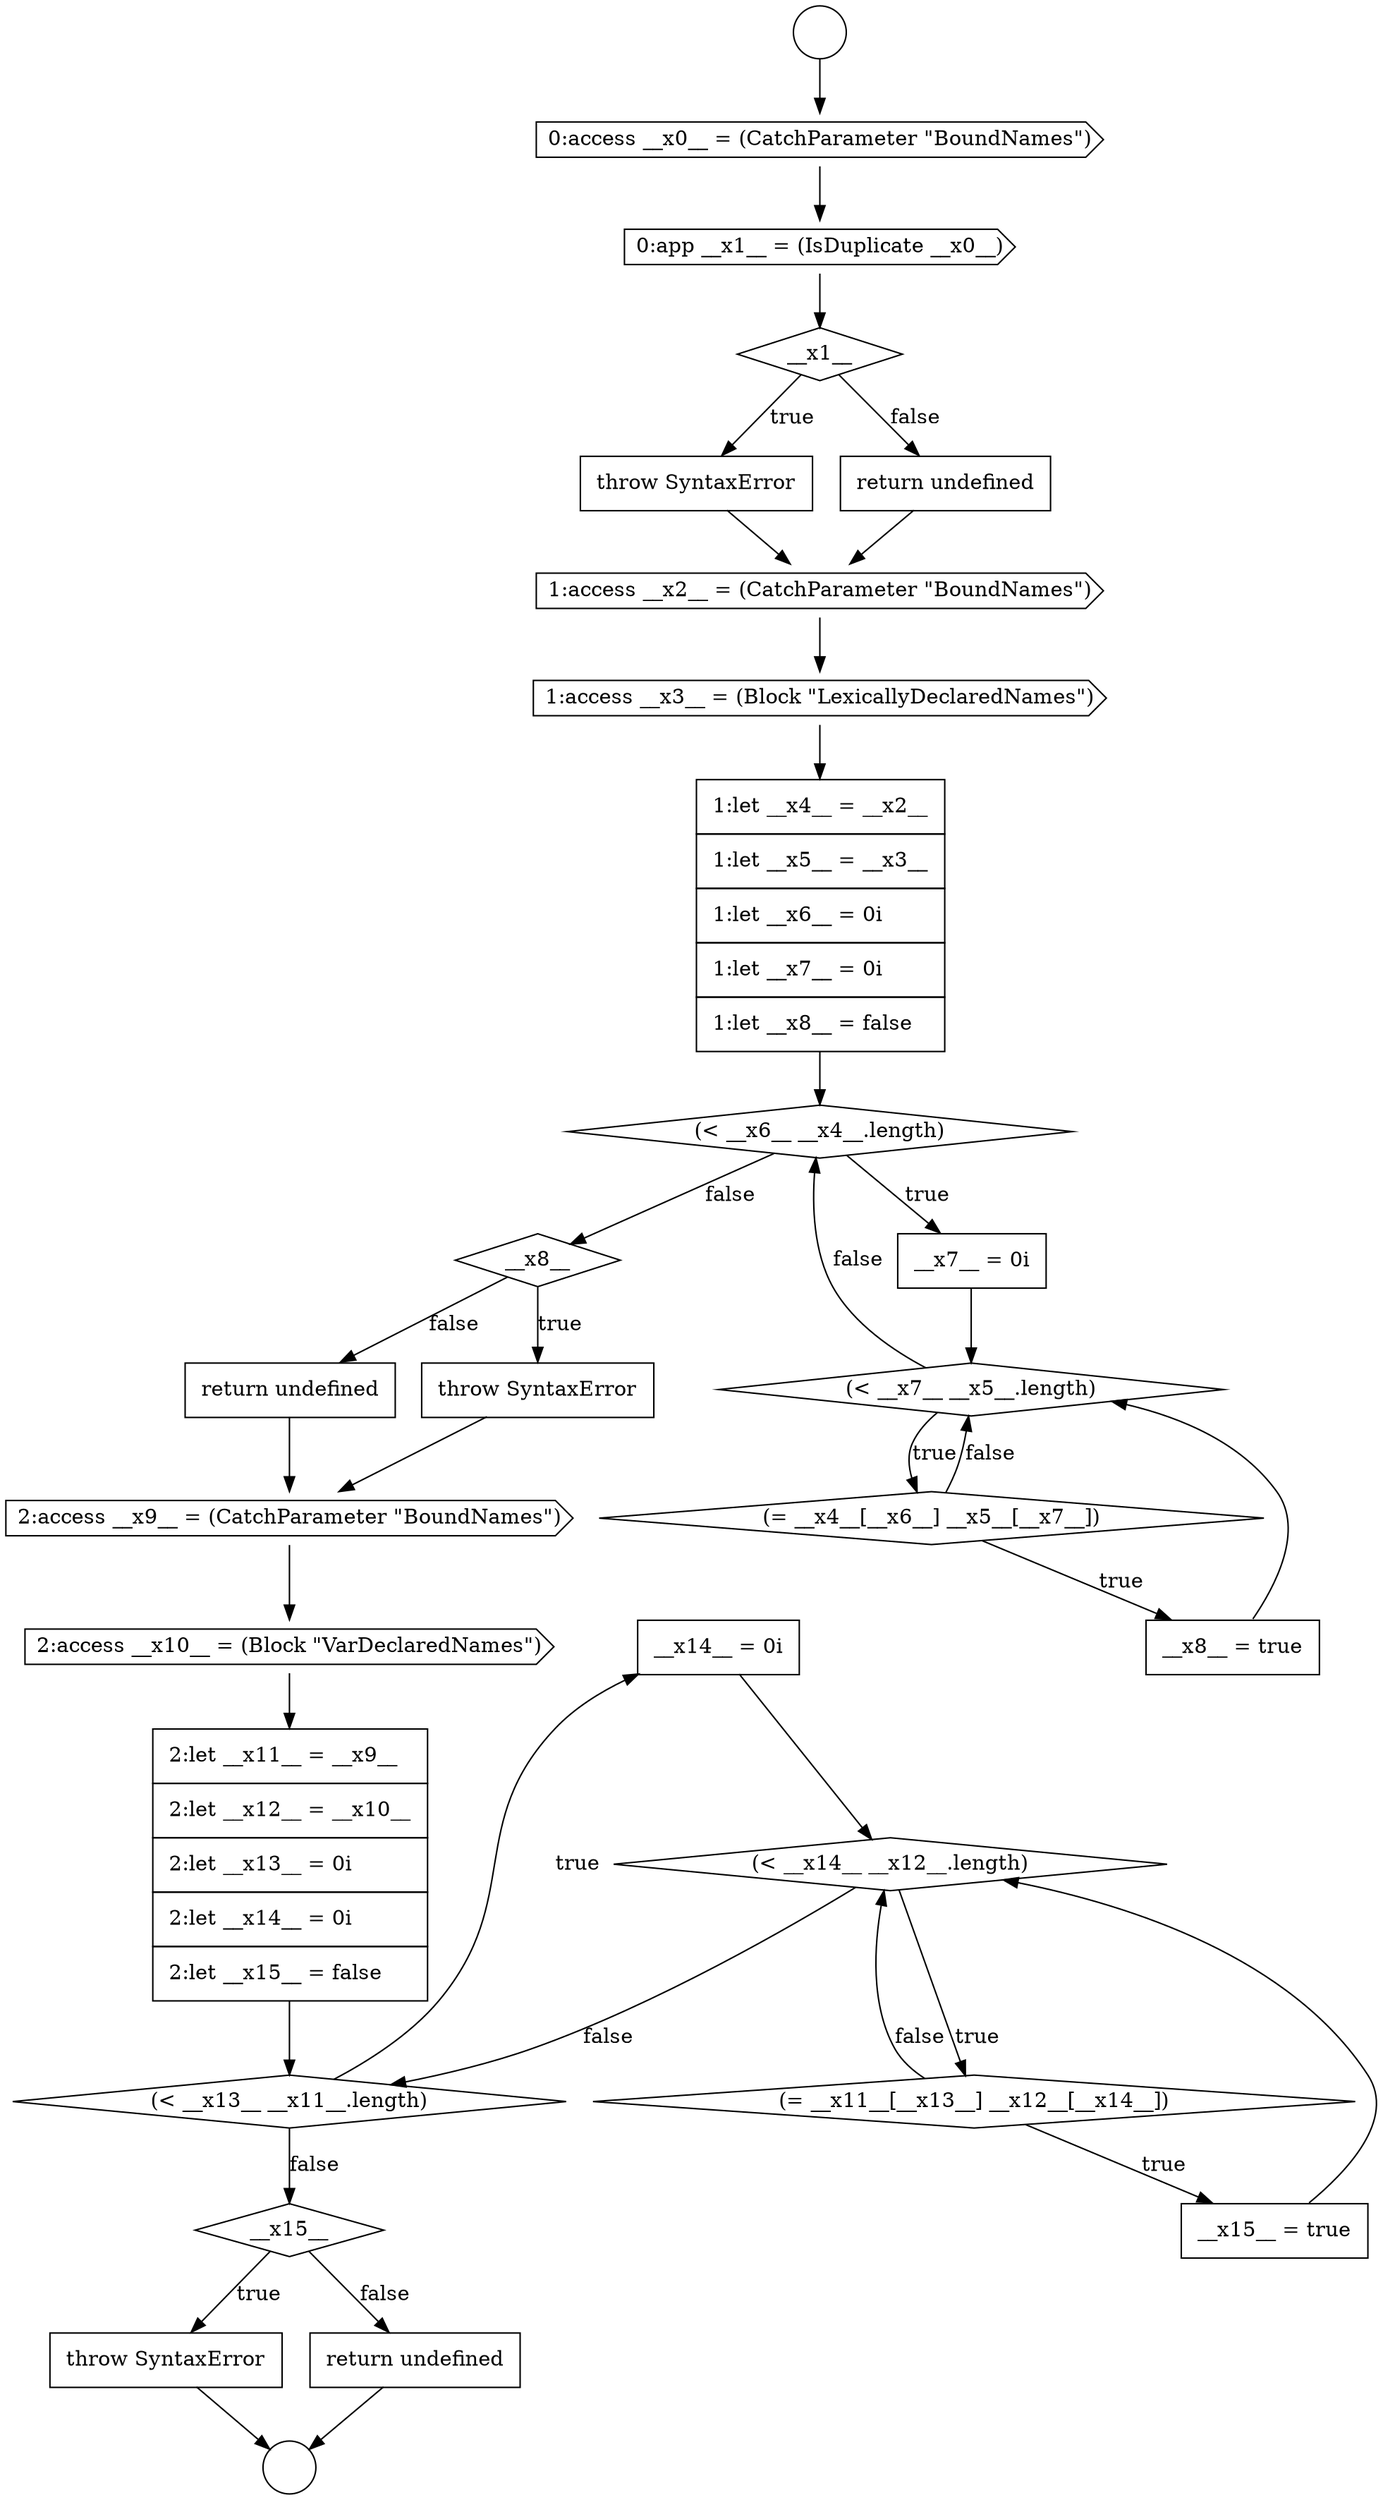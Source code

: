 digraph {
  node20198 [shape=none, margin=0, label=<<font color="black">
    <table border="0" cellborder="1" cellspacing="0" cellpadding="10">
      <tr><td align="left">__x14__ = 0i</td></tr>
    </table>
  </font>> color="black" fillcolor="white" style=filled]
  node20177 [shape=circle label=" " color="black" fillcolor="white" style=filled]
  node20191 [shape=diamond, label=<<font color="black">__x8__</font>> color="black" fillcolor="white" style=filled]
  node20193 [shape=none, margin=0, label=<<font color="black">
    <table border="0" cellborder="1" cellspacing="0" cellpadding="10">
      <tr><td align="left">return undefined</td></tr>
    </table>
  </font>> color="black" fillcolor="white" style=filled]
  node20197 [shape=diamond, label=<<font color="black">(&lt; __x13__ __x11__.length)</font>> color="black" fillcolor="white" style=filled]
  node20184 [shape=cds, label=<<font color="black">1:access __x3__ = (Block &quot;LexicallyDeclaredNames&quot;)</font>> color="black" fillcolor="white" style=filled]
  node20180 [shape=diamond, label=<<font color="black">__x1__</font>> color="black" fillcolor="white" style=filled]
  node20183 [shape=cds, label=<<font color="black">1:access __x2__ = (CatchParameter &quot;BoundNames&quot;)</font>> color="black" fillcolor="white" style=filled]
  node20196 [shape=none, margin=0, label=<<font color="black">
    <table border="0" cellborder="1" cellspacing="0" cellpadding="10">
      <tr><td align="left">2:let __x11__ = __x9__</td></tr>
      <tr><td align="left">2:let __x12__ = __x10__</td></tr>
      <tr><td align="left">2:let __x13__ = 0i</td></tr>
      <tr><td align="left">2:let __x14__ = 0i</td></tr>
      <tr><td align="left">2:let __x15__ = false</td></tr>
    </table>
  </font>> color="black" fillcolor="white" style=filled]
  node20178 [shape=cds, label=<<font color="black">0:access __x0__ = (CatchParameter &quot;BoundNames&quot;)</font>> color="black" fillcolor="white" style=filled]
  node20199 [shape=diamond, label=<<font color="black">(&lt; __x14__ __x12__.length)</font>> color="black" fillcolor="white" style=filled]
  node20202 [shape=diamond, label=<<font color="black">__x15__</font>> color="black" fillcolor="white" style=filled]
  node20194 [shape=cds, label=<<font color="black">2:access __x9__ = (CatchParameter &quot;BoundNames&quot;)</font>> color="black" fillcolor="white" style=filled]
  node20200 [shape=diamond, label=<<font color="black">(= __x11__[__x13__] __x12__[__x14__])</font>> color="black" fillcolor="white" style=filled]
  node20203 [shape=none, margin=0, label=<<font color="black">
    <table border="0" cellborder="1" cellspacing="0" cellpadding="10">
      <tr><td align="left">throw SyntaxError</td></tr>
    </table>
  </font>> color="black" fillcolor="white" style=filled]
  node20181 [shape=none, margin=0, label=<<font color="black">
    <table border="0" cellborder="1" cellspacing="0" cellpadding="10">
      <tr><td align="left">throw SyntaxError</td></tr>
    </table>
  </font>> color="black" fillcolor="white" style=filled]
  node20188 [shape=diamond, label=<<font color="black">(&lt; __x7__ __x5__.length)</font>> color="black" fillcolor="white" style=filled]
  node20189 [shape=diamond, label=<<font color="black">(= __x4__[__x6__] __x5__[__x7__])</font>> color="black" fillcolor="white" style=filled]
  node20192 [shape=none, margin=0, label=<<font color="black">
    <table border="0" cellborder="1" cellspacing="0" cellpadding="10">
      <tr><td align="left">throw SyntaxError</td></tr>
    </table>
  </font>> color="black" fillcolor="white" style=filled]
  node20185 [shape=none, margin=0, label=<<font color="black">
    <table border="0" cellborder="1" cellspacing="0" cellpadding="10">
      <tr><td align="left">1:let __x4__ = __x2__</td></tr>
      <tr><td align="left">1:let __x5__ = __x3__</td></tr>
      <tr><td align="left">1:let __x6__ = 0i</td></tr>
      <tr><td align="left">1:let __x7__ = 0i</td></tr>
      <tr><td align="left">1:let __x8__ = false</td></tr>
    </table>
  </font>> color="black" fillcolor="white" style=filled]
  node20204 [shape=none, margin=0, label=<<font color="black">
    <table border="0" cellborder="1" cellspacing="0" cellpadding="10">
      <tr><td align="left">return undefined</td></tr>
    </table>
  </font>> color="black" fillcolor="white" style=filled]
  node20179 [shape=cds, label=<<font color="black">0:app __x1__ = (IsDuplicate __x0__)</font>> color="black" fillcolor="white" style=filled]
  node20201 [shape=none, margin=0, label=<<font color="black">
    <table border="0" cellborder="1" cellspacing="0" cellpadding="10">
      <tr><td align="left">__x15__ = true</td></tr>
    </table>
  </font>> color="black" fillcolor="white" style=filled]
  node20186 [shape=diamond, label=<<font color="black">(&lt; __x6__ __x4__.length)</font>> color="black" fillcolor="white" style=filled]
  node20176 [shape=circle label=" " color="black" fillcolor="white" style=filled]
  node20182 [shape=none, margin=0, label=<<font color="black">
    <table border="0" cellborder="1" cellspacing="0" cellpadding="10">
      <tr><td align="left">return undefined</td></tr>
    </table>
  </font>> color="black" fillcolor="white" style=filled]
  node20195 [shape=cds, label=<<font color="black">2:access __x10__ = (Block &quot;VarDeclaredNames&quot;)</font>> color="black" fillcolor="white" style=filled]
  node20190 [shape=none, margin=0, label=<<font color="black">
    <table border="0" cellborder="1" cellspacing="0" cellpadding="10">
      <tr><td align="left">__x8__ = true</td></tr>
    </table>
  </font>> color="black" fillcolor="white" style=filled]
  node20187 [shape=none, margin=0, label=<<font color="black">
    <table border="0" cellborder="1" cellspacing="0" cellpadding="10">
      <tr><td align="left">__x7__ = 0i</td></tr>
    </table>
  </font>> color="black" fillcolor="white" style=filled]
  node20176 -> node20178 [ color="black"]
  node20199 -> node20200 [label=<<font color="black">true</font>> color="black"]
  node20199 -> node20197 [label=<<font color="black">false</font>> color="black"]
  node20194 -> node20195 [ color="black"]
  node20181 -> node20183 [ color="black"]
  node20184 -> node20185 [ color="black"]
  node20192 -> node20194 [ color="black"]
  node20188 -> node20189 [label=<<font color="black">true</font>> color="black"]
  node20188 -> node20186 [label=<<font color="black">false</font>> color="black"]
  node20204 -> node20177 [ color="black"]
  node20189 -> node20190 [label=<<font color="black">true</font>> color="black"]
  node20189 -> node20188 [label=<<font color="black">false</font>> color="black"]
  node20195 -> node20196 [ color="black"]
  node20186 -> node20187 [label=<<font color="black">true</font>> color="black"]
  node20186 -> node20191 [label=<<font color="black">false</font>> color="black"]
  node20182 -> node20183 [ color="black"]
  node20191 -> node20192 [label=<<font color="black">true</font>> color="black"]
  node20191 -> node20193 [label=<<font color="black">false</font>> color="black"]
  node20196 -> node20197 [ color="black"]
  node20201 -> node20199 [ color="black"]
  node20187 -> node20188 [ color="black"]
  node20200 -> node20201 [label=<<font color="black">true</font>> color="black"]
  node20200 -> node20199 [label=<<font color="black">false</font>> color="black"]
  node20179 -> node20180 [ color="black"]
  node20180 -> node20181 [label=<<font color="black">true</font>> color="black"]
  node20180 -> node20182 [label=<<font color="black">false</font>> color="black"]
  node20183 -> node20184 [ color="black"]
  node20203 -> node20177 [ color="black"]
  node20197 -> node20198 [label=<<font color="black">true</font>> color="black"]
  node20197 -> node20202 [label=<<font color="black">false</font>> color="black"]
  node20190 -> node20188 [ color="black"]
  node20185 -> node20186 [ color="black"]
  node20178 -> node20179 [ color="black"]
  node20202 -> node20203 [label=<<font color="black">true</font>> color="black"]
  node20202 -> node20204 [label=<<font color="black">false</font>> color="black"]
  node20198 -> node20199 [ color="black"]
  node20193 -> node20194 [ color="black"]
}
